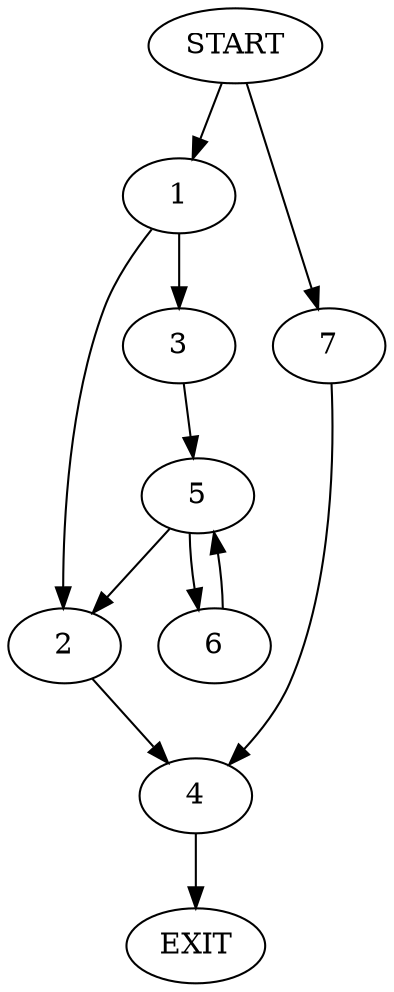 digraph {
0 [label="START"]
8 [label="EXIT"]
0 -> 1
1 -> 2
1 -> 3
2 -> 4
3 -> 5
5 -> 2
5 -> 6
6 -> 5
4 -> 8
0 -> 7
7 -> 4
}

